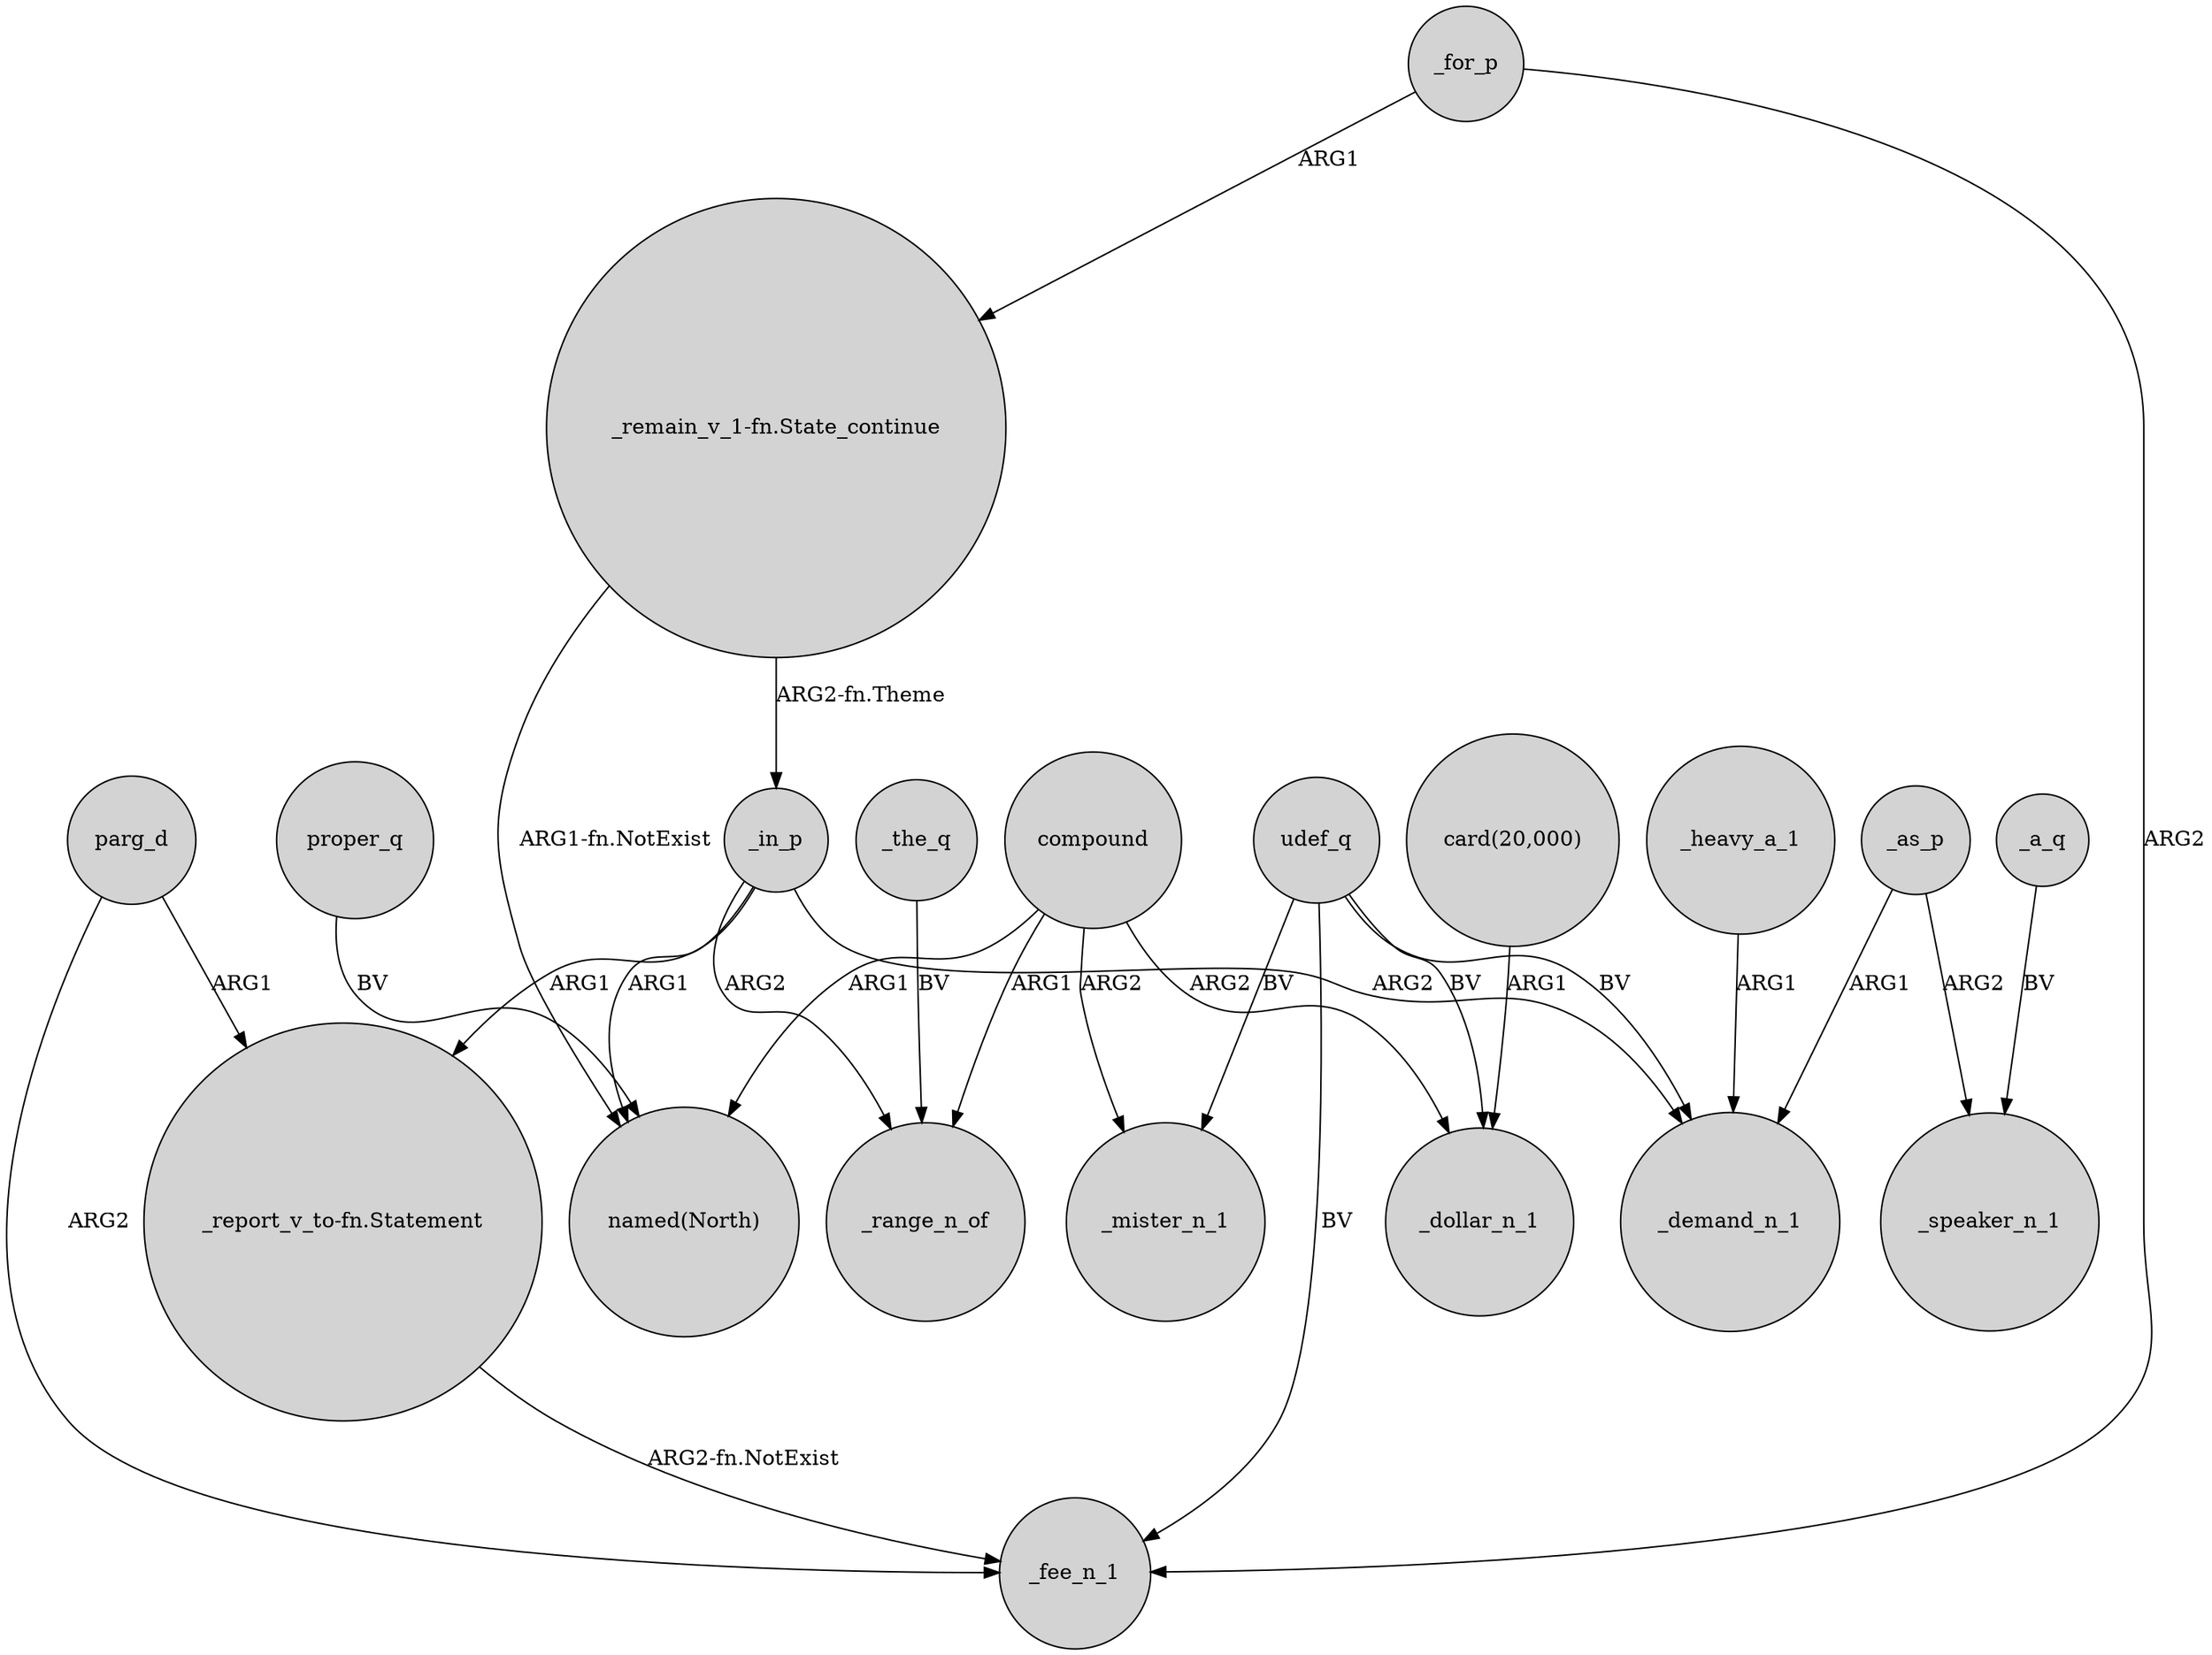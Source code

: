 digraph {
	node [shape=circle style=filled]
	"_report_v_to-fn.Statement" -> _fee_n_1 [label="ARG2-fn.NotExist"]
	_as_p -> _speaker_n_1 [label=ARG2]
	proper_q -> "named(North)" [label=BV]
	udef_q -> _fee_n_1 [label=BV]
	compound -> "named(North)" [label=ARG1]
	compound -> _mister_n_1 [label=ARG2]
	_for_p -> "_remain_v_1-fn.State_continue" [label=ARG1]
	udef_q -> _mister_n_1 [label=BV]
	compound -> _range_n_of [label=ARG1]
	"_remain_v_1-fn.State_continue" -> "named(North)" [label="ARG1-fn.NotExist"]
	_in_p -> _range_n_of [label=ARG2]
	_for_p -> _fee_n_1 [label=ARG2]
	"card(20,000)" -> _dollar_n_1 [label=ARG1]
	_in_p -> "named(North)" [label=ARG1]
	_a_q -> _speaker_n_1 [label=BV]
	"_remain_v_1-fn.State_continue" -> _in_p [label="ARG2-fn.Theme"]
	udef_q -> _demand_n_1 [label=BV]
	parg_d -> "_report_v_to-fn.Statement" [label=ARG1]
	parg_d -> _fee_n_1 [label=ARG2]
	_in_p -> "_report_v_to-fn.Statement" [label=ARG1]
	_as_p -> _demand_n_1 [label=ARG1]
	_the_q -> _range_n_of [label=BV]
	compound -> _dollar_n_1 [label=ARG2]
	_heavy_a_1 -> _demand_n_1 [label=ARG1]
	_in_p -> _demand_n_1 [label=ARG2]
	udef_q -> _dollar_n_1 [label=BV]
}
